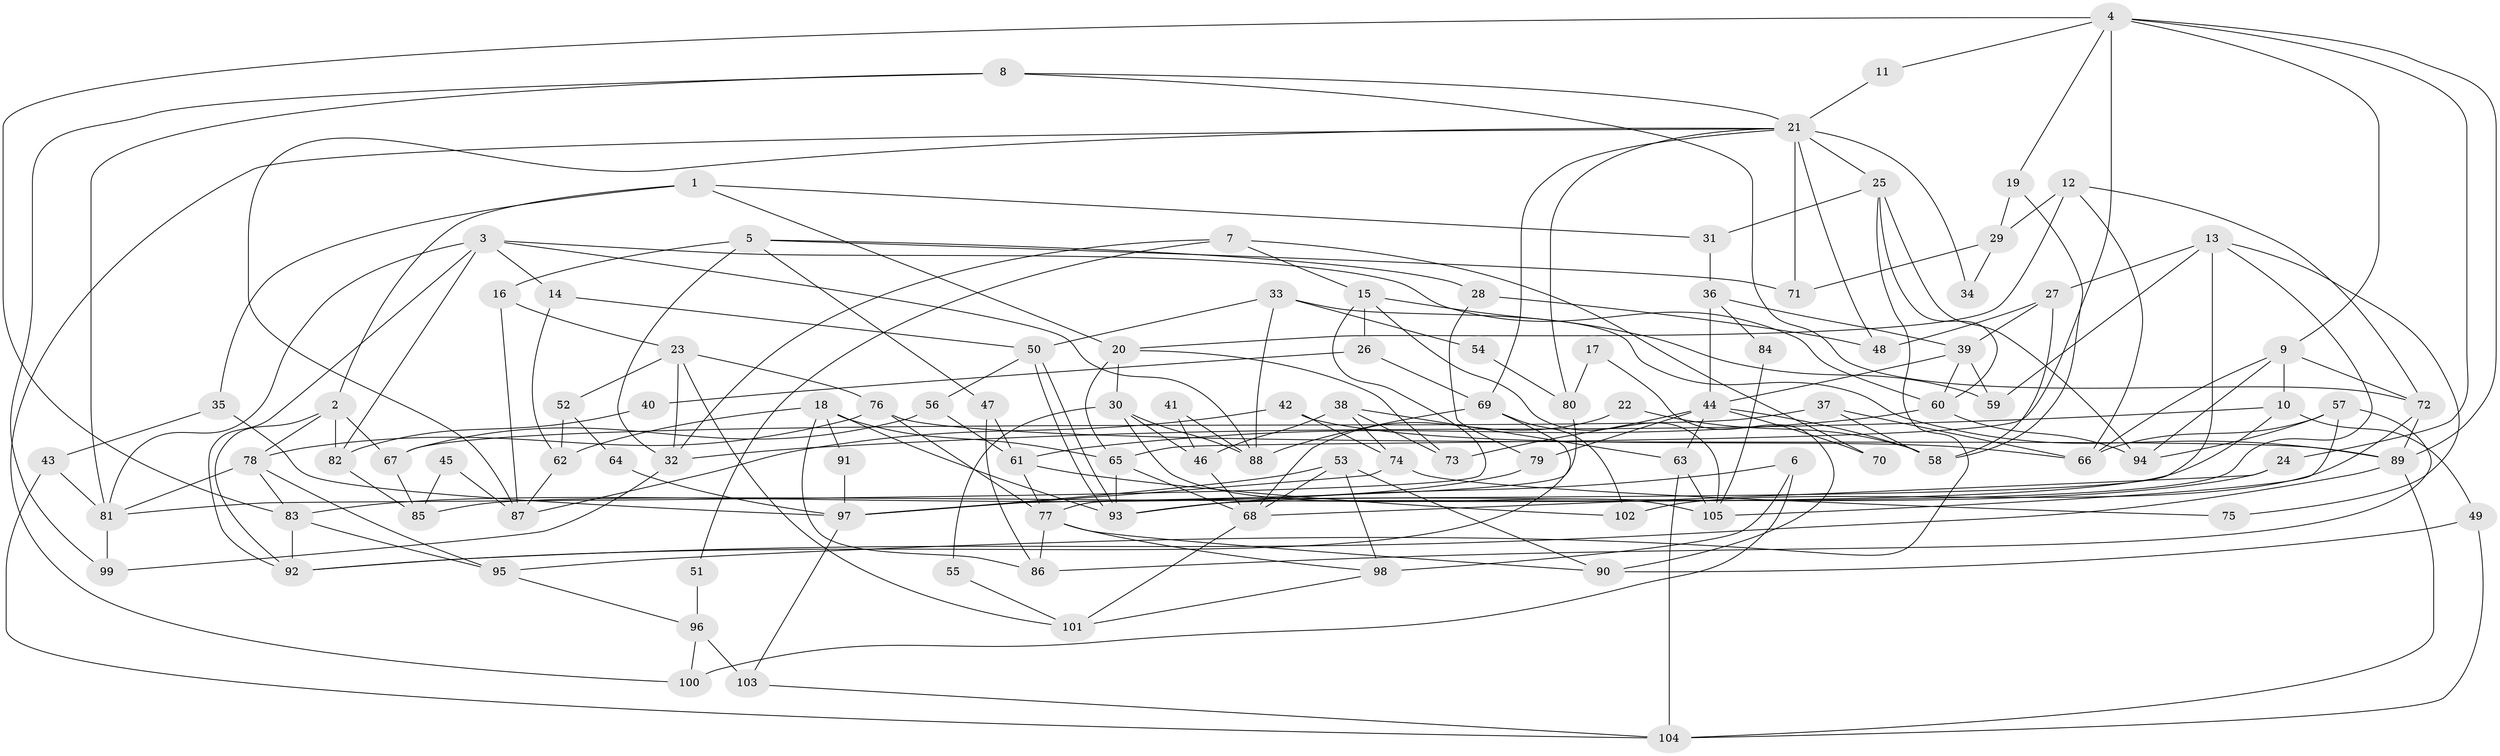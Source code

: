 // coarse degree distribution, {9: 0.07142857142857142, 12: 0.023809523809523808, 8: 0.09523809523809523, 7: 0.047619047619047616, 6: 0.11904761904761904, 4: 0.16666666666666666, 11: 0.047619047619047616, 5: 0.11904761904761904, 10: 0.07142857142857142, 3: 0.047619047619047616, 2: 0.19047619047619047}
// Generated by graph-tools (version 1.1) at 2025/51/03/04/25 22:51:17]
// undirected, 105 vertices, 210 edges
graph export_dot {
  node [color=gray90,style=filled];
  1;
  2;
  3;
  4;
  5;
  6;
  7;
  8;
  9;
  10;
  11;
  12;
  13;
  14;
  15;
  16;
  17;
  18;
  19;
  20;
  21;
  22;
  23;
  24;
  25;
  26;
  27;
  28;
  29;
  30;
  31;
  32;
  33;
  34;
  35;
  36;
  37;
  38;
  39;
  40;
  41;
  42;
  43;
  44;
  45;
  46;
  47;
  48;
  49;
  50;
  51;
  52;
  53;
  54;
  55;
  56;
  57;
  58;
  59;
  60;
  61;
  62;
  63;
  64;
  65;
  66;
  67;
  68;
  69;
  70;
  71;
  72;
  73;
  74;
  75;
  76;
  77;
  78;
  79;
  80;
  81;
  82;
  83;
  84;
  85;
  86;
  87;
  88;
  89;
  90;
  91;
  92;
  93;
  94;
  95;
  96;
  97;
  98;
  99;
  100;
  101;
  102;
  103;
  104;
  105;
  1 -- 2;
  1 -- 20;
  1 -- 31;
  1 -- 35;
  2 -- 78;
  2 -- 92;
  2 -- 67;
  2 -- 82;
  3 -- 60;
  3 -- 88;
  3 -- 14;
  3 -- 81;
  3 -- 82;
  3 -- 92;
  4 -- 89;
  4 -- 83;
  4 -- 9;
  4 -- 11;
  4 -- 19;
  4 -- 24;
  4 -- 65;
  5 -- 28;
  5 -- 47;
  5 -- 16;
  5 -- 32;
  5 -- 71;
  6 -- 98;
  6 -- 93;
  6 -- 100;
  7 -- 32;
  7 -- 15;
  7 -- 51;
  7 -- 70;
  8 -- 72;
  8 -- 81;
  8 -- 21;
  8 -- 99;
  9 -- 10;
  9 -- 66;
  9 -- 72;
  9 -- 94;
  10 -- 32;
  10 -- 85;
  10 -- 49;
  11 -- 21;
  12 -- 66;
  12 -- 20;
  12 -- 29;
  12 -- 72;
  13 -- 93;
  13 -- 27;
  13 -- 59;
  13 -- 75;
  13 -- 77;
  14 -- 50;
  14 -- 62;
  15 -- 81;
  15 -- 59;
  15 -- 26;
  15 -- 105;
  16 -- 23;
  16 -- 87;
  17 -- 90;
  17 -- 80;
  18 -- 65;
  18 -- 93;
  18 -- 62;
  18 -- 86;
  18 -- 91;
  19 -- 29;
  19 -- 58;
  20 -- 30;
  20 -- 65;
  20 -- 73;
  21 -- 87;
  21 -- 25;
  21 -- 34;
  21 -- 48;
  21 -- 69;
  21 -- 71;
  21 -- 80;
  21 -- 100;
  22 -- 58;
  22 -- 68;
  23 -- 76;
  23 -- 32;
  23 -- 52;
  23 -- 101;
  24 -- 68;
  24 -- 93;
  25 -- 60;
  25 -- 31;
  25 -- 94;
  25 -- 95;
  26 -- 69;
  26 -- 40;
  27 -- 58;
  27 -- 39;
  27 -- 48;
  28 -- 79;
  28 -- 48;
  29 -- 71;
  29 -- 34;
  30 -- 46;
  30 -- 105;
  30 -- 55;
  30 -- 88;
  31 -- 36;
  32 -- 99;
  33 -- 89;
  33 -- 88;
  33 -- 50;
  33 -- 54;
  35 -- 43;
  35 -- 97;
  36 -- 44;
  36 -- 39;
  36 -- 84;
  37 -- 66;
  37 -- 67;
  37 -- 58;
  38 -- 74;
  38 -- 63;
  38 -- 46;
  38 -- 73;
  39 -- 44;
  39 -- 59;
  39 -- 60;
  40 -- 82;
  41 -- 88;
  41 -- 46;
  42 -- 87;
  42 -- 66;
  42 -- 74;
  43 -- 81;
  43 -- 104;
  44 -- 73;
  44 -- 58;
  44 -- 63;
  44 -- 70;
  44 -- 79;
  45 -- 85;
  45 -- 87;
  46 -- 68;
  47 -- 61;
  47 -- 86;
  49 -- 104;
  49 -- 90;
  50 -- 93;
  50 -- 93;
  50 -- 56;
  51 -- 96;
  52 -- 62;
  52 -- 64;
  53 -- 90;
  53 -- 98;
  53 -- 68;
  53 -- 97;
  54 -- 80;
  55 -- 101;
  56 -- 61;
  56 -- 67;
  57 -- 94;
  57 -- 86;
  57 -- 66;
  57 -- 105;
  60 -- 94;
  60 -- 61;
  61 -- 102;
  61 -- 77;
  62 -- 87;
  63 -- 105;
  63 -- 104;
  64 -- 97;
  65 -- 93;
  65 -- 68;
  67 -- 85;
  68 -- 101;
  69 -- 92;
  69 -- 88;
  69 -- 102;
  72 -- 89;
  72 -- 102;
  74 -- 97;
  74 -- 75;
  76 -- 77;
  76 -- 89;
  76 -- 78;
  77 -- 86;
  77 -- 90;
  77 -- 98;
  78 -- 95;
  78 -- 81;
  78 -- 83;
  79 -- 83;
  80 -- 97;
  81 -- 99;
  82 -- 85;
  83 -- 95;
  83 -- 92;
  84 -- 105;
  89 -- 92;
  89 -- 104;
  91 -- 97;
  95 -- 96;
  96 -- 103;
  96 -- 100;
  97 -- 103;
  98 -- 101;
  103 -- 104;
}
